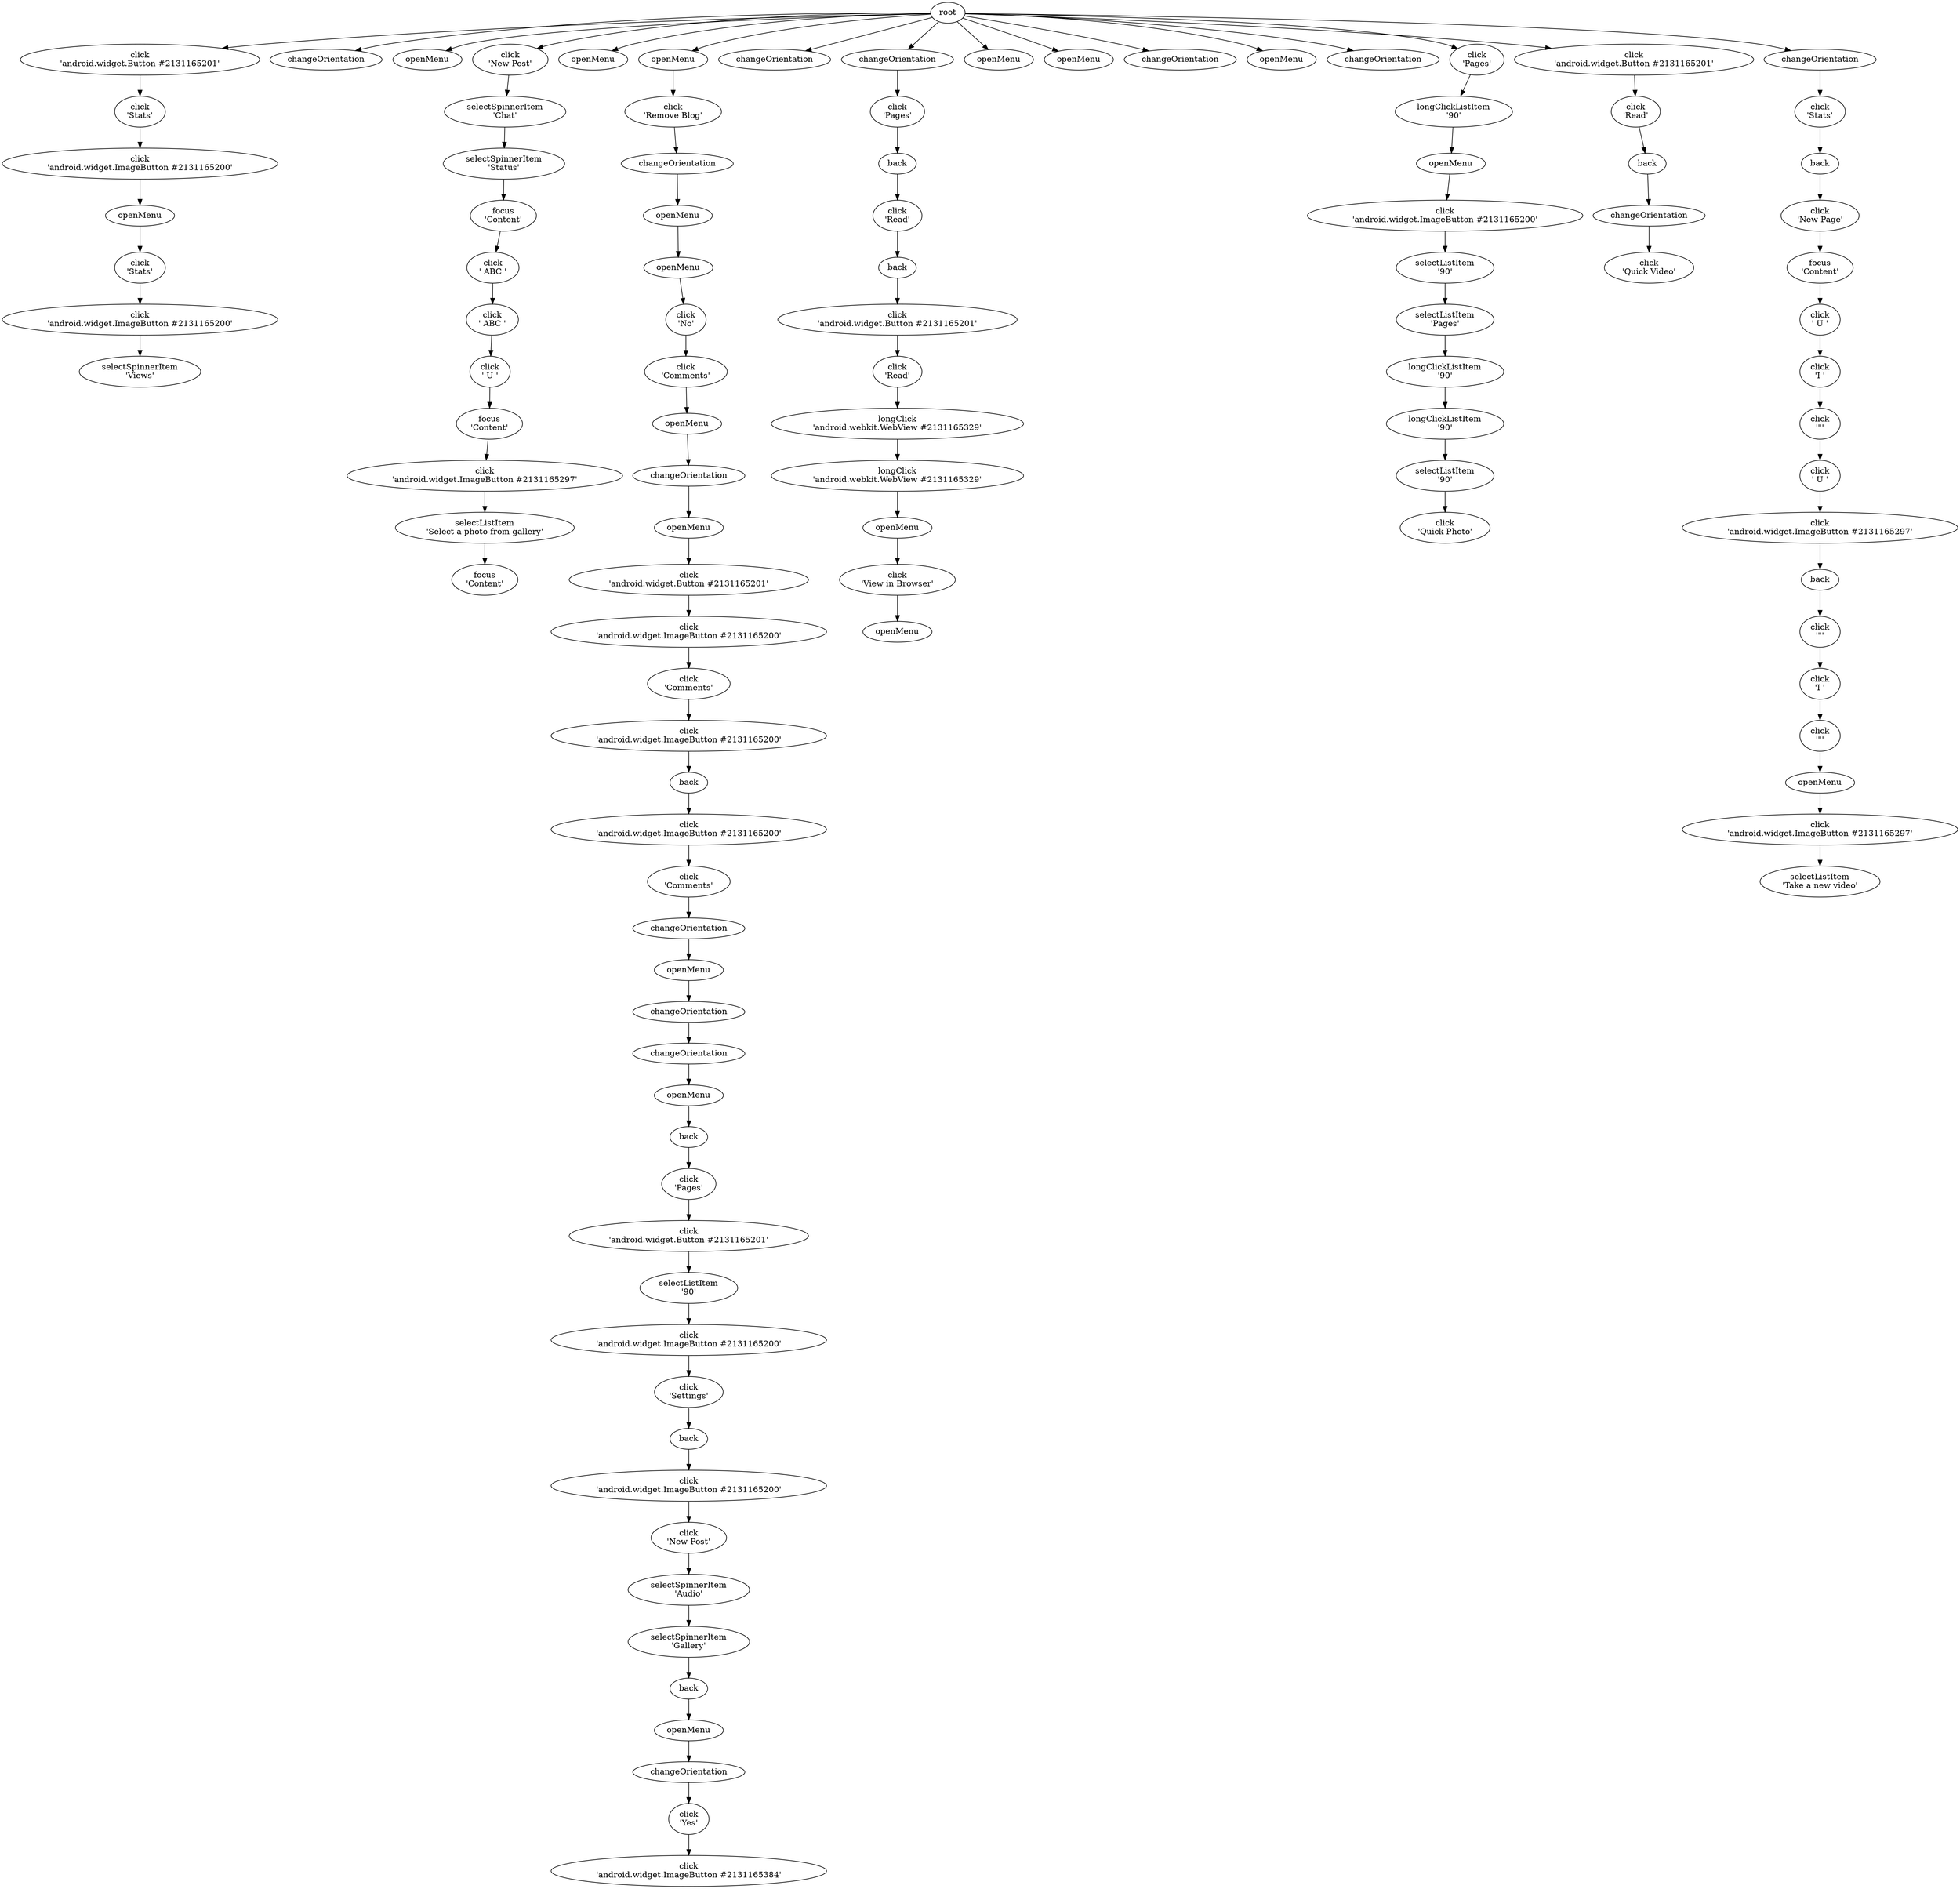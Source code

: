 digraph EFG {

## Edges

	root -> e1;
	e1 -> e27;
	e27 -> e31;
	e31 -> e50;
	e50 -> e64;
	e64 -> e80;
	e80 -> e89;
	root -> e114;
	root -> e115;
	root -> e120;
	e120 -> e137;
	e137 -> e160;
	e160 -> e166;
	e166 -> e187;
	e187 -> e199;
	e199 -> e210;
	e210 -> e219;
	e219 -> e239;
	e239 -> e243;
	e243 -> e254;
	root -> e266;
	root -> e281;
	e281 -> e285;
	e285 -> e294;
	e294 -> e298;
	e298 -> e303;
	e303 -> e306;
	e306 -> e319;
	e319 -> e329;
	e329 -> e335;
	e335 -> e339;
	e339 -> e342;
	e342 -> e346;
	e346 -> e360;
	e360 -> e367;
	e367 -> e385;
	e385 -> e388;
	e388 -> e402;
	e402 -> e413;
	e413 -> e417;
	e417 -> e423;
	e423 -> e428;
	e428 -> e432;
	e432 -> e436;
	e436 -> e447;
	e447 -> e476;
	e476 -> e481;
	e481 -> e510;
	e510 -> e530;
	e530 -> e552;
	e552 -> e560;
	e560 -> e573;
	e573 -> e590;
	e590 -> e609;
	e609 -> e634;
	e634 -> e640;
	e640 -> e646;
	e646 -> e647;
	e647 -> e652;
	root -> e663;
	root -> e665;
	e665 -> e674;
	e674 -> e704;
	e704 -> e718;
	e718 -> e724;
	e724 -> e728;
	e728 -> e754;
	e754 -> e759;
	e759 -> e763;
	e763 -> e769;
	e769 -> e772;
	e772 -> e779;
	root -> e781;
	root -> e783;
	root -> e786;
	root -> e787;
	root -> e790;
	root -> e799;
	e799 -> e823;
	e823 -> e838;
	e838 -> e860;
	e860 -> e868;
	e868 -> e901;
	e901 -> e953;
	e953 -> e987;
	e987 -> e1011;
	e1011 -> e1070;
	root -> e1082;
	e1082 -> e1107;
	e1107 -> e1113;
	e1113 -> e1131;
	e1131 -> e1138;
	root -> e1162;
	e1162 -> e1175;
	e1175 -> e1181;
	e1181 -> e1189;
	e1189 -> e1200;
	e1200 -> e1209;
	e1209 -> e1220;
	e1220 -> e1236;
	e1236 -> e1245;
	e1245 -> e1262;
	e1262 -> e1274;
	e1274 -> e1283;
	e1283 -> e1291;
	e1291 -> e1307;
	e1307 -> e1323;
	e1323 -> e1333;
	e1333 -> e1340;

## Nodes

	e342 [label="click\n'android.widget.Button #2131165201'"];
	e1189 [label="click\n'New Page'"];
	e674 [label="click\n'Pages'"];
	e860 [label="click\n'android.widget.ImageButton #2131165200'"];
	e530 [label="click\n'Settings'"];
	e1107 [label="click\n'Read'"];
	e476 [label="click\n'android.widget.Button #2131165201'"];
	e298 [label="openMenu"];
	e868 [label="selectListItem\n'90'"];
	e1245 [label="click\n' U '"];
	e294 [label="changeOrientation"];
	e89 [label="selectSpinnerItem\n'Views'"];
	e346 [label="click\n'android.widget.ImageButton #2131165200'"];
	e1307 [label="click\n'\"'"];
	e137 [label="selectSpinnerItem\n'Chat'"];
	e80 [label="click\n'android.widget.ImageButton #2131165200'"];
	e609 [label="selectSpinnerItem\n'Gallery'"];
	e481 [label="selectListItem\n'90'"];
	e160 [label="selectSpinnerItem\n'Status'"];
	e335 [label="changeOrientation"];
	e1113 [label="back"];
	e953 [label="longClickListItem\n'90'"];
	e339 [label="openMenu"];
	e402 [label="click\n'Comments'"];
	e166 [label="focus\n'Content'"];
	e790 [label="changeOrientation"];
	e718 [label="click\n'Read'"];
	e510 [label="click\n'android.widget.ImageButton #2131165200'"];
	e1220 [label="click\n'I '"];
	e590 [label="selectSpinnerItem\n'Audio'"];
	e413 [label="changeOrientation"];
	e329 [label="openMenu"];
	e120 [label="click\n'New Post'"];
	e987 [label="longClickListItem\n'90'"];
	e1323 [label="openMenu"];
	e417 [label="openMenu"];
	e799 [label="click\n'Pages'"];
	e115 [label="openMenu"];
	e728 [label="click\n'android.widget.Button #2131165201'"];
	e27 [label="click\n'Stats'"];
	e724 [label="back"];
	e210 [label="click\n' U '"];
	e901 [label="selectListItem\n'Pages'"];
	e1138 [label="click\n'Quick Video'"];
	e1333 [label="click\n'android.widget.ImageButton #2131165297'"];
	e285 [label="click\n'Remove Blog'"];
	e219 [label="focus\n'Content'"];
	e423 [label="changeOrientation"];
	e838 [label="openMenu"];
	e1131 [label="changeOrientation"];
	e319 [label="click\n'Comments'"];
	e114 [label="changeOrientation"];
	e428 [label="changeOrientation"];
	e1236 [label="click\n'\"'"];
	e187 [label="click\n' ABC '"];
	e281 [label="openMenu"];
	e303 [label="openMenu"];
	e31 [label="click\n'android.widget.ImageButton #2131165200'"];
	e243 [label="selectListItem\n'Select a photo from gallery'"];
	e306 [label="click\n'No'"];
	e779 [label="openMenu"];
	e1291 [label="click\n'I '"];
	e436 [label="back"];
	e385 [label="back"];
	e388 [label="click\n'android.widget.ImageButton #2131165200'"];
	e634 [label="back"];
	e704 [label="back"];
	e573 [label="click\n'New Post'"];
	e199 [label="click\n' ABC '"];
	e1283 [label="click\n'\"'"];
	e432 [label="openMenu"];
	e772 [label="click\n'View in Browser'"];
	e786 [label="changeOrientation"];
	e1209 [label="click\n' U '"];
	e787 [label="openMenu"];
	e447 [label="click\n'Pages'"];
	e1011 [label="selectListItem\n'90'"];
	e1200 [label="focus\n'Content'"];
	e647 [label="click\n'Yes'"];
	e823 [label="longClickListItem\n'90'"];
	e1340 [label="selectListItem\n'Take a new video'"];
	e646 [label="changeOrientation"];
	e640 [label="openMenu"];
	e1 [label="click\n'android.widget.Button #2131165201'"];
	e781 [label="openMenu"];
	e783 [label="openMenu"];
	e239 [label="click\n'android.widget.ImageButton #2131165297'"];
	e759 [label="longClick\n'android.webkit.WebView #2131165329'"];
	e50 [label="openMenu"];
	e266 [label="openMenu"];
	e754 [label="click\n'Read'"];
	e367 [label="click\n'android.widget.ImageButton #2131165200'"];
	e1070 [label="click\n'Quick Photo'"];
	e360 [label="click\n'Comments'"];
	e552 [label="back"];
	e1162 [label="changeOrientation"];
	e652 [label="click\n'android.widget.ImageButton #2131165384'"];
	e1262 [label="click\n'android.widget.ImageButton #2131165297'"];
	e769 [label="openMenu"];
	e254 [label="focus\n'Content'"];
	e64 [label="click\n'Stats'"];
	e665 [label="changeOrientation"];
	e1082 [label="click\n'android.widget.Button #2131165201'"];
	e1181 [label="back"];
	e1175 [label="click\n'Stats'"];
	e560 [label="click\n'android.widget.ImageButton #2131165200'"];
	e663 [label="changeOrientation"];
	e763 [label="longClick\n'android.webkit.WebView #2131165329'"];
	e1274 [label="back"];

}
